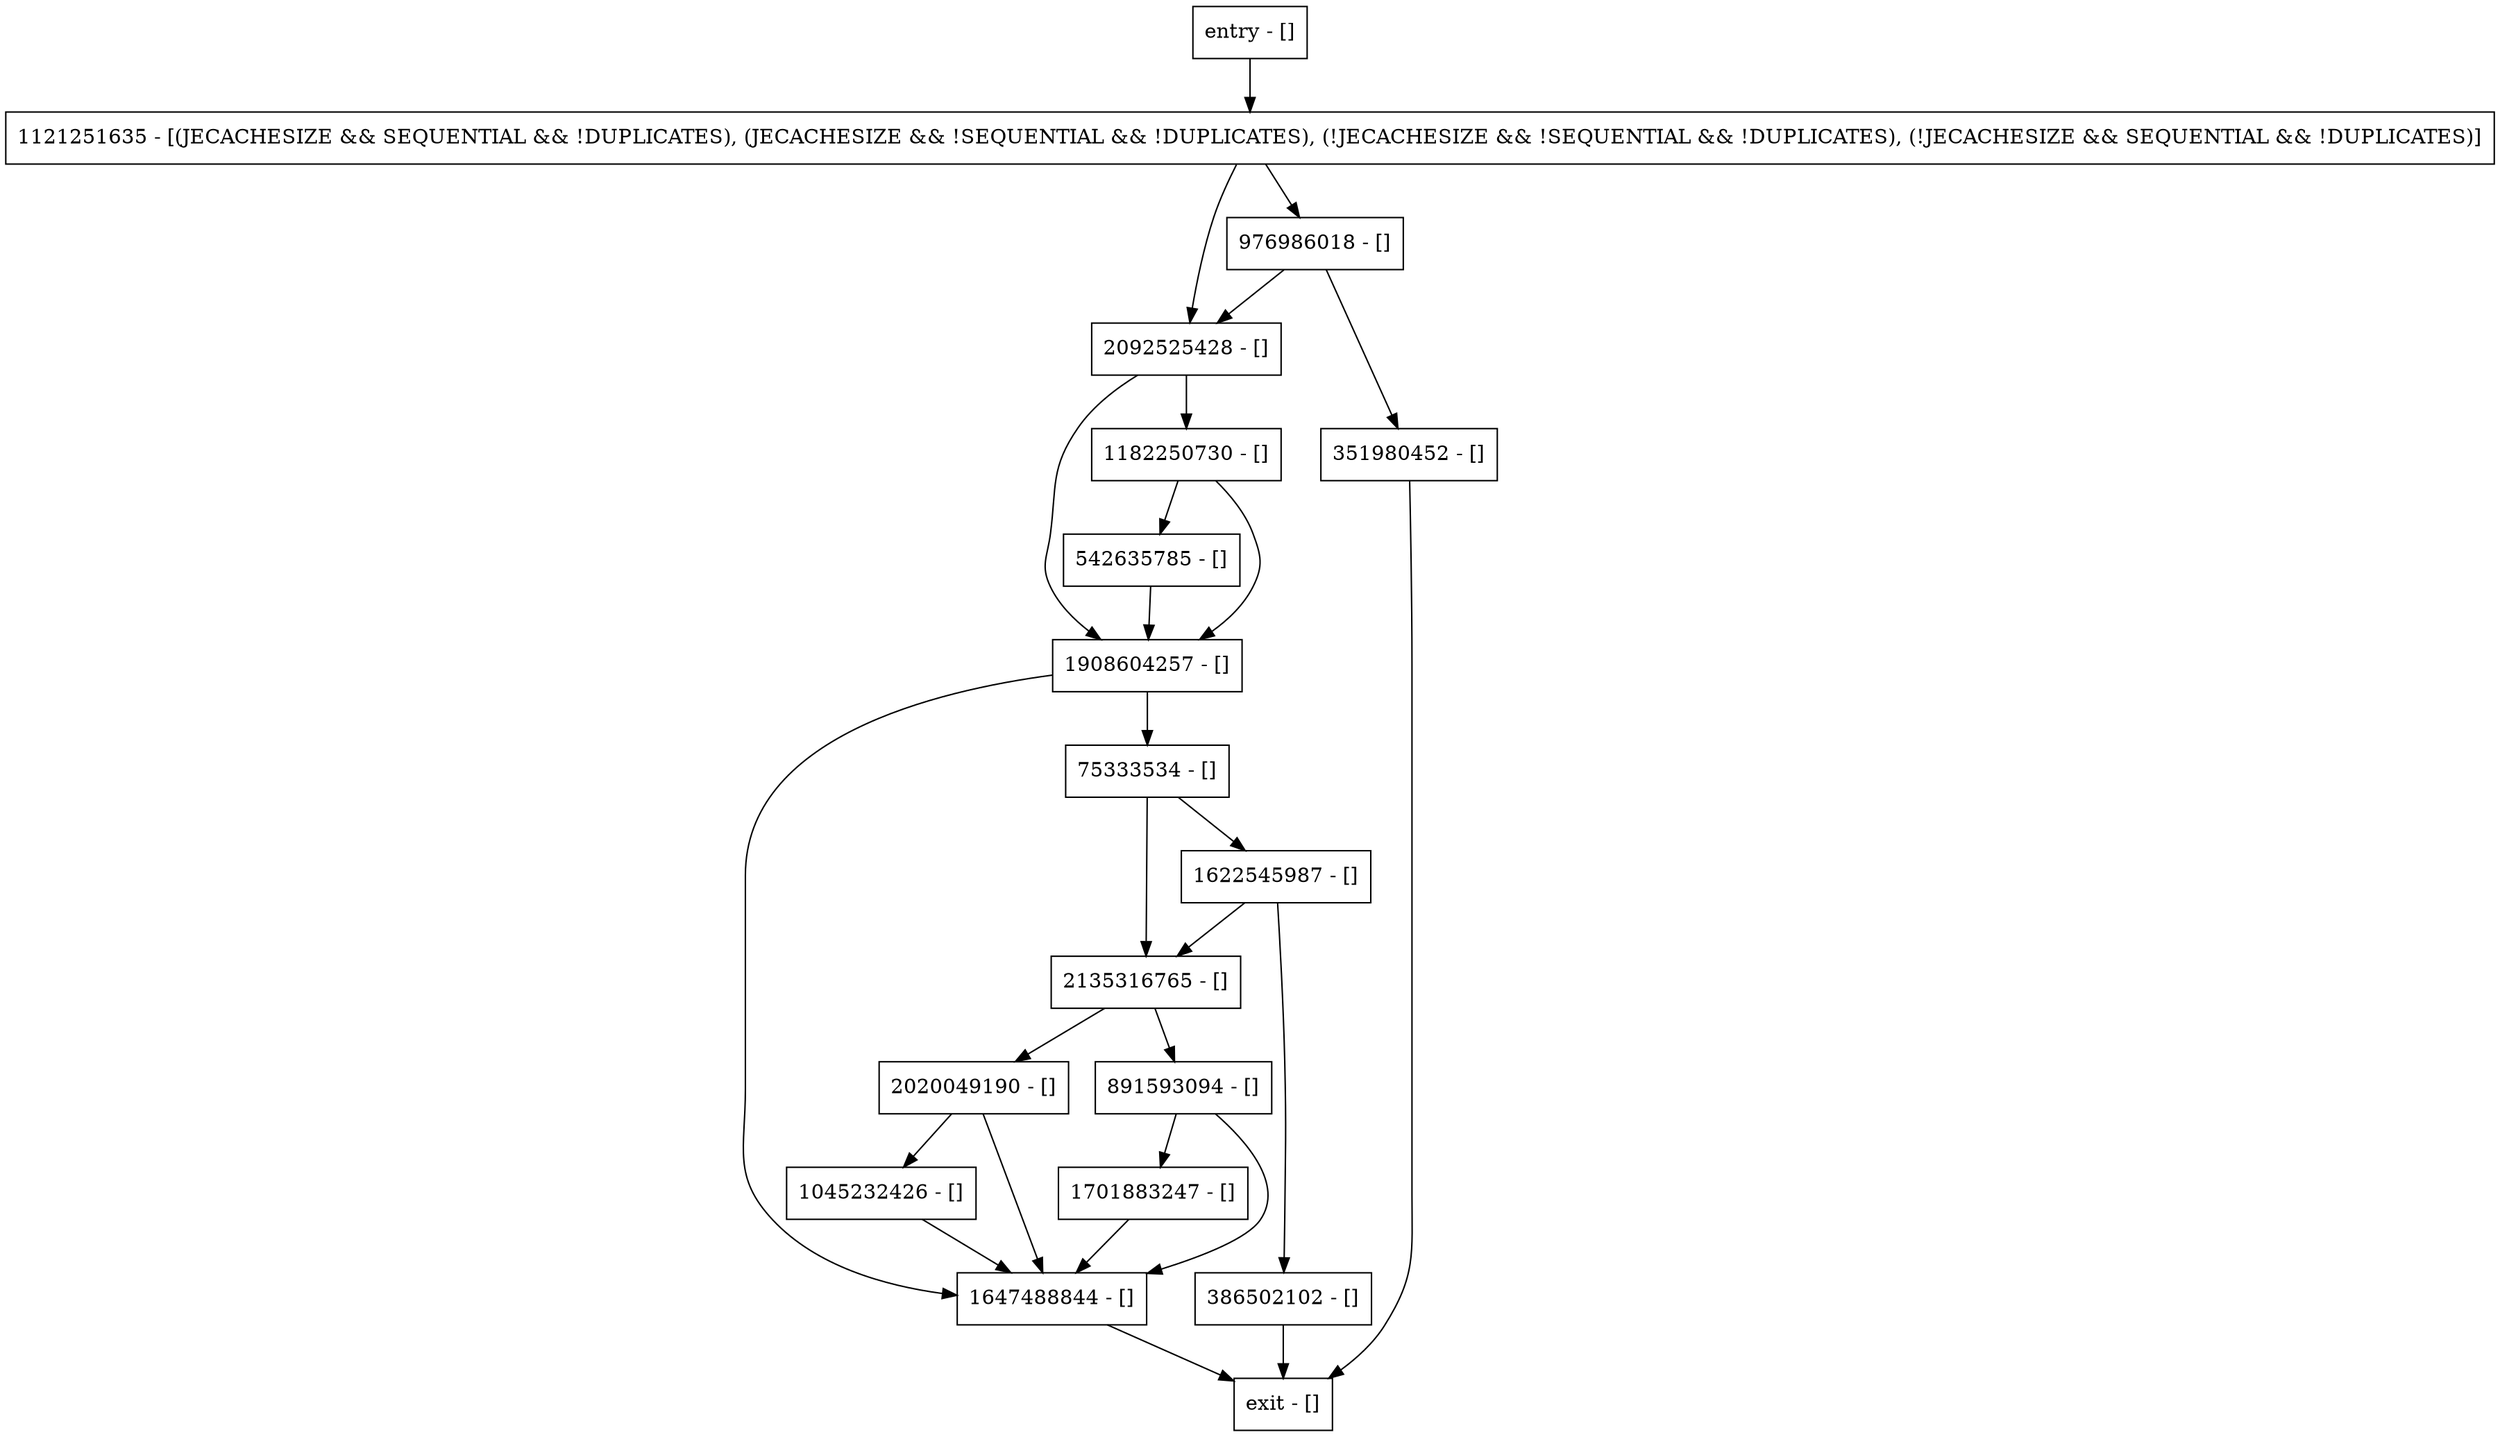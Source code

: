 digraph countNew {
node [shape=record];
1121251635 [label="1121251635 - [(JECACHESIZE && SEQUENTIAL && !DUPLICATES), (JECACHESIZE && !SEQUENTIAL && !DUPLICATES), (!JECACHESIZE && !SEQUENTIAL && !DUPLICATES), (!JECACHESIZE && SEQUENTIAL && !DUPLICATES)]"];
1701883247 [label="1701883247 - []"];
542635785 [label="542635785 - []"];
1045232426 [label="1045232426 - []"];
2092525428 [label="2092525428 - []"];
1908604257 [label="1908604257 - []"];
386502102 [label="386502102 - []"];
351980452 [label="351980452 - []"];
entry [label="entry - []"];
exit [label="exit - []"];
1647488844 [label="1647488844 - []"];
1622545987 [label="1622545987 - []"];
1182250730 [label="1182250730 - []"];
891593094 [label="891593094 - []"];
2135316765 [label="2135316765 - []"];
976986018 [label="976986018 - []"];
75333534 [label="75333534 - []"];
2020049190 [label="2020049190 - []"];
entry;
exit;
1121251635 -> 2092525428;
1121251635 -> 976986018;
1701883247 -> 1647488844;
542635785 -> 1908604257;
1045232426 -> 1647488844;
2092525428 -> 1182250730;
2092525428 -> 1908604257;
1908604257 -> 1647488844;
1908604257 -> 75333534;
386502102 -> exit;
351980452 -> exit;
entry -> 1121251635;
1647488844 -> exit;
1622545987 -> 2135316765;
1622545987 -> 386502102;
1182250730 -> 542635785;
1182250730 -> 1908604257;
891593094 -> 1647488844;
891593094 -> 1701883247;
2135316765 -> 891593094;
2135316765 -> 2020049190;
976986018 -> 2092525428;
976986018 -> 351980452;
75333534 -> 1622545987;
75333534 -> 2135316765;
2020049190 -> 1647488844;
2020049190 -> 1045232426;
}
